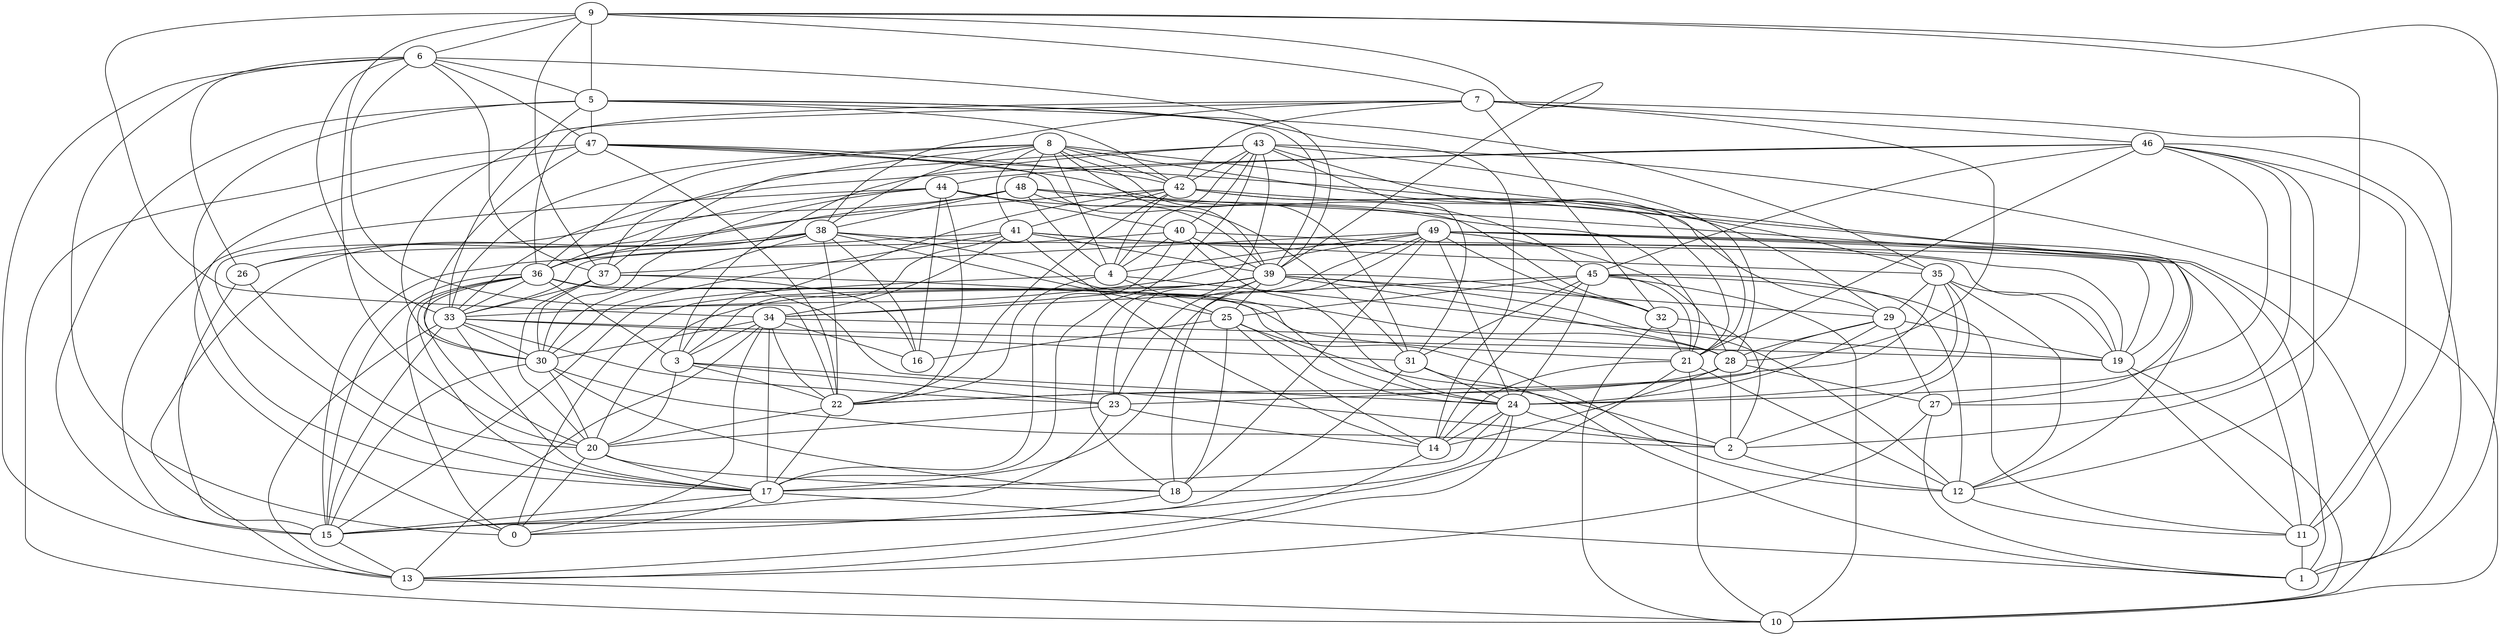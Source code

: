 digraph GG_graph {

subgraph G_graph {
edge [color = black]
"38" -> "22" [dir = none]
"38" -> "30" [dir = none]
"38" -> "24" [dir = none]
"38" -> "16" [dir = none]
"43" -> "18" [dir = none]
"43" -> "21" [dir = none]
"43" -> "40" [dir = none]
"43" -> "4" [dir = none]
"48" -> "17" [dir = none]
"48" -> "12" [dir = none]
"48" -> "32" [dir = none]
"22" -> "20" [dir = none]
"31" -> "1" [dir = none]
"31" -> "24" [dir = none]
"8" -> "29" [dir = none]
"8" -> "41" [dir = none]
"8" -> "33" [dir = none]
"8" -> "31" [dir = none]
"8" -> "27" [dir = none]
"8" -> "36" [dir = none]
"8" -> "38" [dir = none]
"13" -> "10" [dir = none]
"7" -> "11" [dir = none]
"7" -> "42" [dir = none]
"7" -> "32" [dir = none]
"7" -> "28" [dir = none]
"29" -> "19" [dir = none]
"29" -> "24" [dir = none]
"4" -> "25" [dir = none]
"4" -> "19" [dir = none]
"44" -> "40" [dir = none]
"44" -> "30" [dir = none]
"44" -> "16" [dir = none]
"44" -> "21" [dir = none]
"12" -> "11" [dir = none]
"36" -> "20" [dir = none]
"36" -> "0" [dir = none]
"36" -> "15" [dir = none]
"36" -> "21" [dir = none]
"36" -> "24" [dir = none]
"36" -> "33" [dir = none]
"36" -> "12" [dir = none]
"36" -> "3" [dir = none]
"33" -> "13" [dir = none]
"33" -> "23" [dir = none]
"33" -> "30" [dir = none]
"33" -> "17" [dir = none]
"33" -> "19" [dir = none]
"26" -> "20" [dir = none]
"26" -> "15" [dir = none]
"32" -> "2" [dir = none]
"32" -> "21" [dir = none]
"32" -> "10" [dir = none]
"25" -> "18" [dir = none]
"25" -> "14" [dir = none]
"25" -> "24" [dir = none]
"27" -> "13" [dir = none]
"35" -> "19" [dir = none]
"35" -> "2" [dir = none]
"35" -> "12" [dir = none]
"35" -> "29" [dir = none]
"35" -> "24" [dir = none]
"49" -> "28" [dir = none]
"49" -> "37" [dir = none]
"49" -> "33" [dir = none]
"49" -> "32" [dir = none]
"49" -> "23" [dir = none]
"42" -> "35" [dir = none]
"42" -> "41" [dir = none]
"24" -> "2" [dir = none]
"24" -> "13" [dir = none]
"24" -> "18" [dir = none]
"9" -> "37" [dir = none]
"9" -> "7" [dir = none]
"9" -> "2" [dir = none]
"9" -> "20" [dir = none]
"9" -> "34" [dir = none]
"9" -> "39" [dir = none]
"9" -> "5" [dir = none]
"9" -> "1" [dir = none]
"20" -> "17" [dir = none]
"20" -> "18" [dir = none]
"23" -> "14" [dir = none]
"23" -> "20" [dir = none]
"21" -> "15" [dir = none]
"21" -> "14" [dir = none]
"18" -> "0" [dir = none]
"39" -> "32" [dir = none]
"39" -> "34" [dir = none]
"39" -> "23" [dir = none]
"39" -> "0" [dir = none]
"39" -> "25" [dir = none]
"39" -> "18" [dir = none]
"37" -> "33" [dir = none]
"37" -> "16" [dir = none]
"37" -> "28" [dir = none]
"41" -> "3" [dir = none]
"41" -> "30" [dir = none]
"41" -> "15" [dir = none]
"41" -> "14" [dir = none]
"41" -> "39" [dir = none]
"41" -> "19" [dir = none]
"41" -> "35" [dir = none]
"28" -> "27" [dir = none]
"28" -> "2" [dir = none]
"40" -> "19" [dir = none]
"40" -> "4" [dir = none]
"40" -> "39" [dir = none]
"40" -> "24" [dir = none]
"17" -> "1" [dir = none]
"17" -> "0" [dir = none]
"17" -> "15" [dir = none]
"46" -> "33" [dir = none]
"46" -> "44" [dir = none]
"46" -> "12" [dir = none]
"46" -> "27" [dir = none]
"46" -> "1" [dir = none]
"46" -> "11" [dir = none]
"46" -> "21" [dir = none]
"46" -> "24" [dir = none]
"46" -> "45" [dir = none]
"47" -> "45" [dir = none]
"47" -> "10" [dir = none]
"47" -> "22" [dir = none]
"5" -> "42" [dir = none]
"5" -> "33" [dir = none]
"5" -> "14" [dir = none]
"5" -> "47" [dir = none]
"14" -> "13" [dir = none]
"34" -> "13" [dir = none]
"34" -> "28" [dir = none]
"34" -> "17" [dir = none]
"3" -> "22" [dir = none]
"3" -> "2" [dir = none]
"6" -> "33" [dir = none]
"6" -> "47" [dir = none]
"6" -> "26" [dir = none]
"6" -> "5" [dir = none]
"6" -> "37" [dir = none]
"6" -> "13" [dir = none]
"6" -> "0" [dir = none]
"6" -> "39" [dir = none]
"45" -> "10" [dir = none]
"45" -> "24" [dir = none]
"45" -> "21" [dir = none]
"45" -> "25" [dir = none]
"45" -> "34" [dir = none]
"45" -> "12" [dir = none]
"48" -> "36" [dir = none]
"23" -> "15" [dir = none]
"48" -> "4" [dir = none]
"34" -> "0" [dir = none]
"47" -> "1" [dir = none]
"22" -> "17" [dir = none]
"48" -> "38" [dir = none]
"40" -> "33" [dir = none]
"30" -> "18" [dir = none]
"30" -> "2" [dir = none]
"43" -> "37" [dir = none]
"39" -> "20" [dir = none]
"28" -> "14" [dir = none]
"34" -> "16" [dir = none]
"45" -> "14" [dir = none]
"47" -> "31" [dir = none]
"43" -> "42" [dir = none]
"4" -> "15" [dir = none]
"47" -> "0" [dir = none]
"29" -> "28" [dir = none]
"42" -> "21" [dir = none]
"30" -> "20" [dir = none]
"20" -> "0" [dir = none]
"15" -> "13" [dir = none]
"37" -> "30" [dir = none]
"45" -> "31" [dir = none]
"43" -> "17" [dir = none]
"27" -> "1" [dir = none]
"36" -> "17" [dir = none]
"5" -> "35" [dir = none]
"42" -> "3" [dir = none]
"8" -> "4" [dir = none]
"49" -> "24" [dir = none]
"49" -> "19" [dir = none]
"4" -> "22" [dir = none]
"21" -> "12" [dir = none]
"7" -> "36" [dir = none]
"7" -> "46" [dir = none]
"49" -> "10" [dir = none]
"47" -> "30" [dir = none]
"40" -> "17" [dir = none]
"44" -> "36" [dir = none]
"28" -> "22" [dir = none]
"8" -> "39" [dir = none]
"33" -> "15" [dir = none]
"39" -> "29" [dir = none]
"42" -> "29" [dir = none]
"30" -> "15" [dir = none]
"34" -> "22" [dir = none]
"38" -> "36" [dir = none]
"25" -> "16" [dir = none]
"3" -> "23" [dir = none]
"25" -> "2" [dir = none]
"19" -> "11" [dir = none]
"47" -> "42" [dir = none]
"21" -> "10" [dir = none]
"29" -> "27" [dir = none]
"5" -> "17" [dir = none]
"43" -> "28" [dir = none]
"34" -> "30" [dir = none]
"5" -> "15" [dir = none]
"45" -> "11" [dir = none]
"7" -> "38" [dir = none]
"49" -> "17" [dir = none]
"34" -> "3" [dir = none]
"37" -> "20" [dir = none]
"19" -> "10" [dir = none]
"3" -> "20" [dir = none]
"44" -> "22" [dir = none]
"29" -> "23" [dir = none]
"11" -> "1" [dir = none]
"38" -> "13" [dir = none]
"42" -> "4" [dir = none]
"8" -> "42" [dir = none]
"5" -> "39" [dir = none]
"42" -> "22" [dir = none]
"43" -> "3" [dir = none]
"38" -> "19" [dir = none]
"24" -> "14" [dir = none]
"2" -> "12" [dir = none]
"7" -> "30" [dir = none]
"8" -> "37" [dir = none]
"35" -> "22" [dir = none]
"39" -> "28" [dir = none]
"43" -> "31" [dir = none]
"49" -> "4" [dir = none]
"31" -> "15" [dir = none]
"49" -> "18" [dir = none]
"39" -> "12" [dir = none]
"48" -> "39" [dir = none]
"6" -> "22" [dir = none]
"49" -> "11" [dir = none]
"42" -> "26" [dir = none]
"38" -> "26" [dir = none]
"44" -> "15" [dir = none]
"9" -> "6" [dir = none]
"24" -> "17" [dir = none]
"38" -> "25" [dir = none]
"8" -> "48" [dir = none]
"41" -> "34" [dir = none]
"33" -> "31" [dir = none]
"43" -> "10" [dir = none]
}

}
